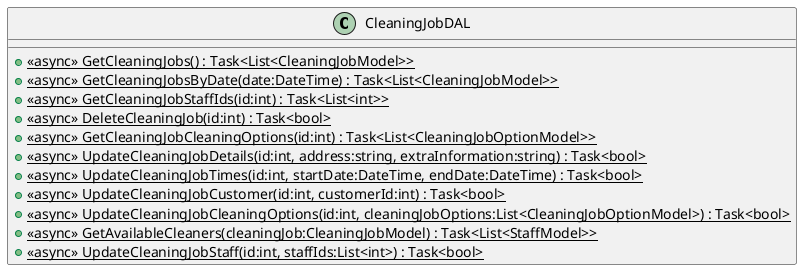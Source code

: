 @startuml
class CleaningJobDAL {
    + {static} <<async>> GetCleaningJobs() : Task<List<CleaningJobModel>>
    + {static} <<async>> GetCleaningJobsByDate(date:DateTime) : Task<List<CleaningJobModel>>
    + {static} <<async>> GetCleaningJobStaffIds(id:int) : Task<List<int>>
    + {static} <<async>> DeleteCleaningJob(id:int) : Task<bool>
    + {static} <<async>> GetCleaningJobCleaningOptions(id:int) : Task<List<CleaningJobOptionModel>>
    + {static} <<async>> UpdateCleaningJobDetails(id:int, address:string, extraInformation:string) : Task<bool>
    + {static} <<async>> UpdateCleaningJobTimes(id:int, startDate:DateTime, endDate:DateTime) : Task<bool>
    + {static} <<async>> UpdateCleaningJobCustomer(id:int, customerId:int) : Task<bool>
    + {static} <<async>> UpdateCleaningJobCleaningOptions(id:int, cleaningJobOptions:List<CleaningJobOptionModel>) : Task<bool>
    + {static} <<async>> GetAvailableCleaners(cleaningJob:CleaningJobModel) : Task<List<StaffModel>>
    + {static} <<async>> UpdateCleaningJobStaff(id:int, staffIds:List<int>) : Task<bool>
}
@enduml
